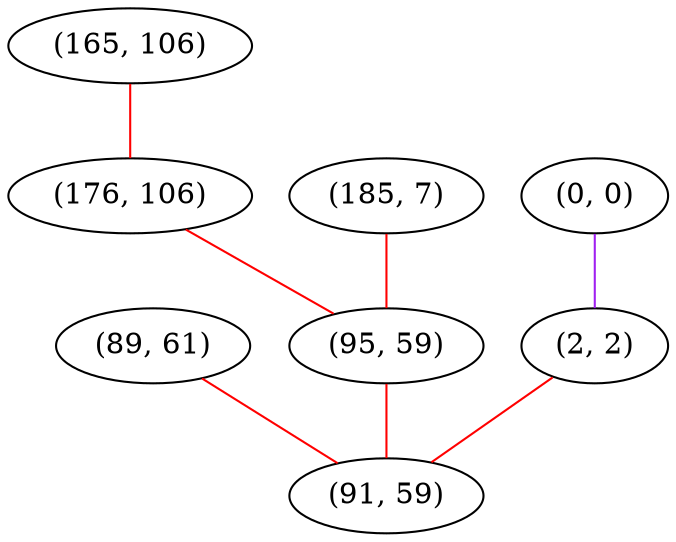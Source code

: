 graph "" {
"(89, 61)";
"(0, 0)";
"(165, 106)";
"(176, 106)";
"(185, 7)";
"(95, 59)";
"(2, 2)";
"(91, 59)";
"(89, 61)" -- "(91, 59)"  [color=red, key=0, weight=1];
"(0, 0)" -- "(2, 2)"  [color=purple, key=0, weight=4];
"(165, 106)" -- "(176, 106)"  [color=red, key=0, weight=1];
"(176, 106)" -- "(95, 59)"  [color=red, key=0, weight=1];
"(185, 7)" -- "(95, 59)"  [color=red, key=0, weight=1];
"(95, 59)" -- "(91, 59)"  [color=red, key=0, weight=1];
"(2, 2)" -- "(91, 59)"  [color=red, key=0, weight=1];
}
